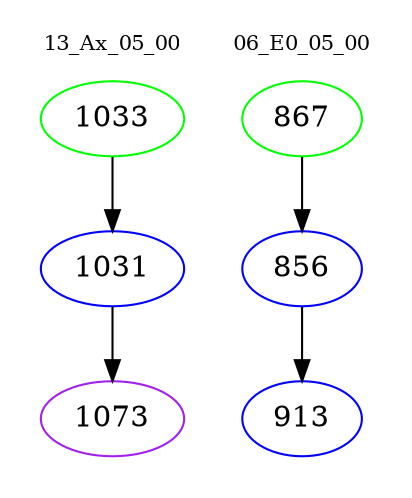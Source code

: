 digraph{
subgraph cluster_0 {
color = white
label = "13_Ax_05_00";
fontsize=10;
T0_1033 [label="1033", color="green"]
T0_1033 -> T0_1031 [color="black"]
T0_1031 [label="1031", color="blue"]
T0_1031 -> T0_1073 [color="black"]
T0_1073 [label="1073", color="purple"]
}
subgraph cluster_1 {
color = white
label = "06_E0_05_00";
fontsize=10;
T1_867 [label="867", color="green"]
T1_867 -> T1_856 [color="black"]
T1_856 [label="856", color="blue"]
T1_856 -> T1_913 [color="black"]
T1_913 [label="913", color="blue"]
}
}
